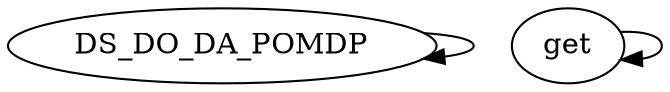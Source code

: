 /* Created by mdot for Matlab */
digraph m2html {
  DS_DO_DA_POMDP -> DS_DO_DA_POMDP;
  get -> get;

  DS_DO_DA_POMDP [URL="DS_DO_DA_POMDP.html"];
  get [URL="get.html"];
}